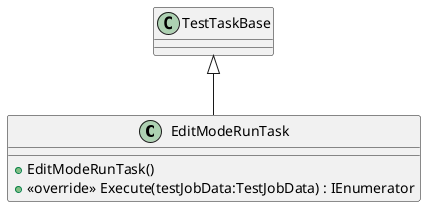 @startuml
class EditModeRunTask {
    + EditModeRunTask()
    + <<override>> Execute(testJobData:TestJobData) : IEnumerator
}
TestTaskBase <|-- EditModeRunTask
@enduml
